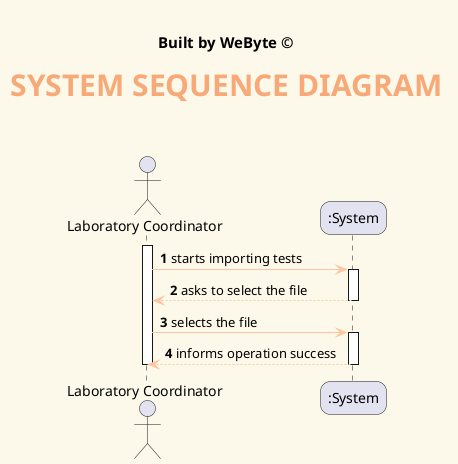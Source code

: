 @startuml
' ======= layout =========
skinparam backgroundColor #fcf9ea
skinparam titleBorderRoundCorner 15
skinparam titleFontSize 30
skinparam classAttributeIconSize 0
skinparam titleFontName Arial Black
skinparam titleFontColor #f8a978
skinparam roundcorner 20
skinparam stCBackgroundColor ffc5a1



skinparam class {

ArrowColor ffc5a1
BorderColor White
BackgroundColor badfdb
}

' ======= title =========
center header


<font color=Black size=15><b>Built by WeByte ©</font>
endheader
title <b>SYSTEM SEQUENCE DIAGRAM\n
autonumber
'hide footbox
actor "Laboratory Coordinator" as LC

participant ":System" as System

activate LC

LC -> System : starts importing tests
activate System
System --> LC : asks to select the file
deactivate System
LC -> System : selects the file
activate System
System --> LC : informs operation success
deactivate System

deactivate System
deactivate LC

@enduml